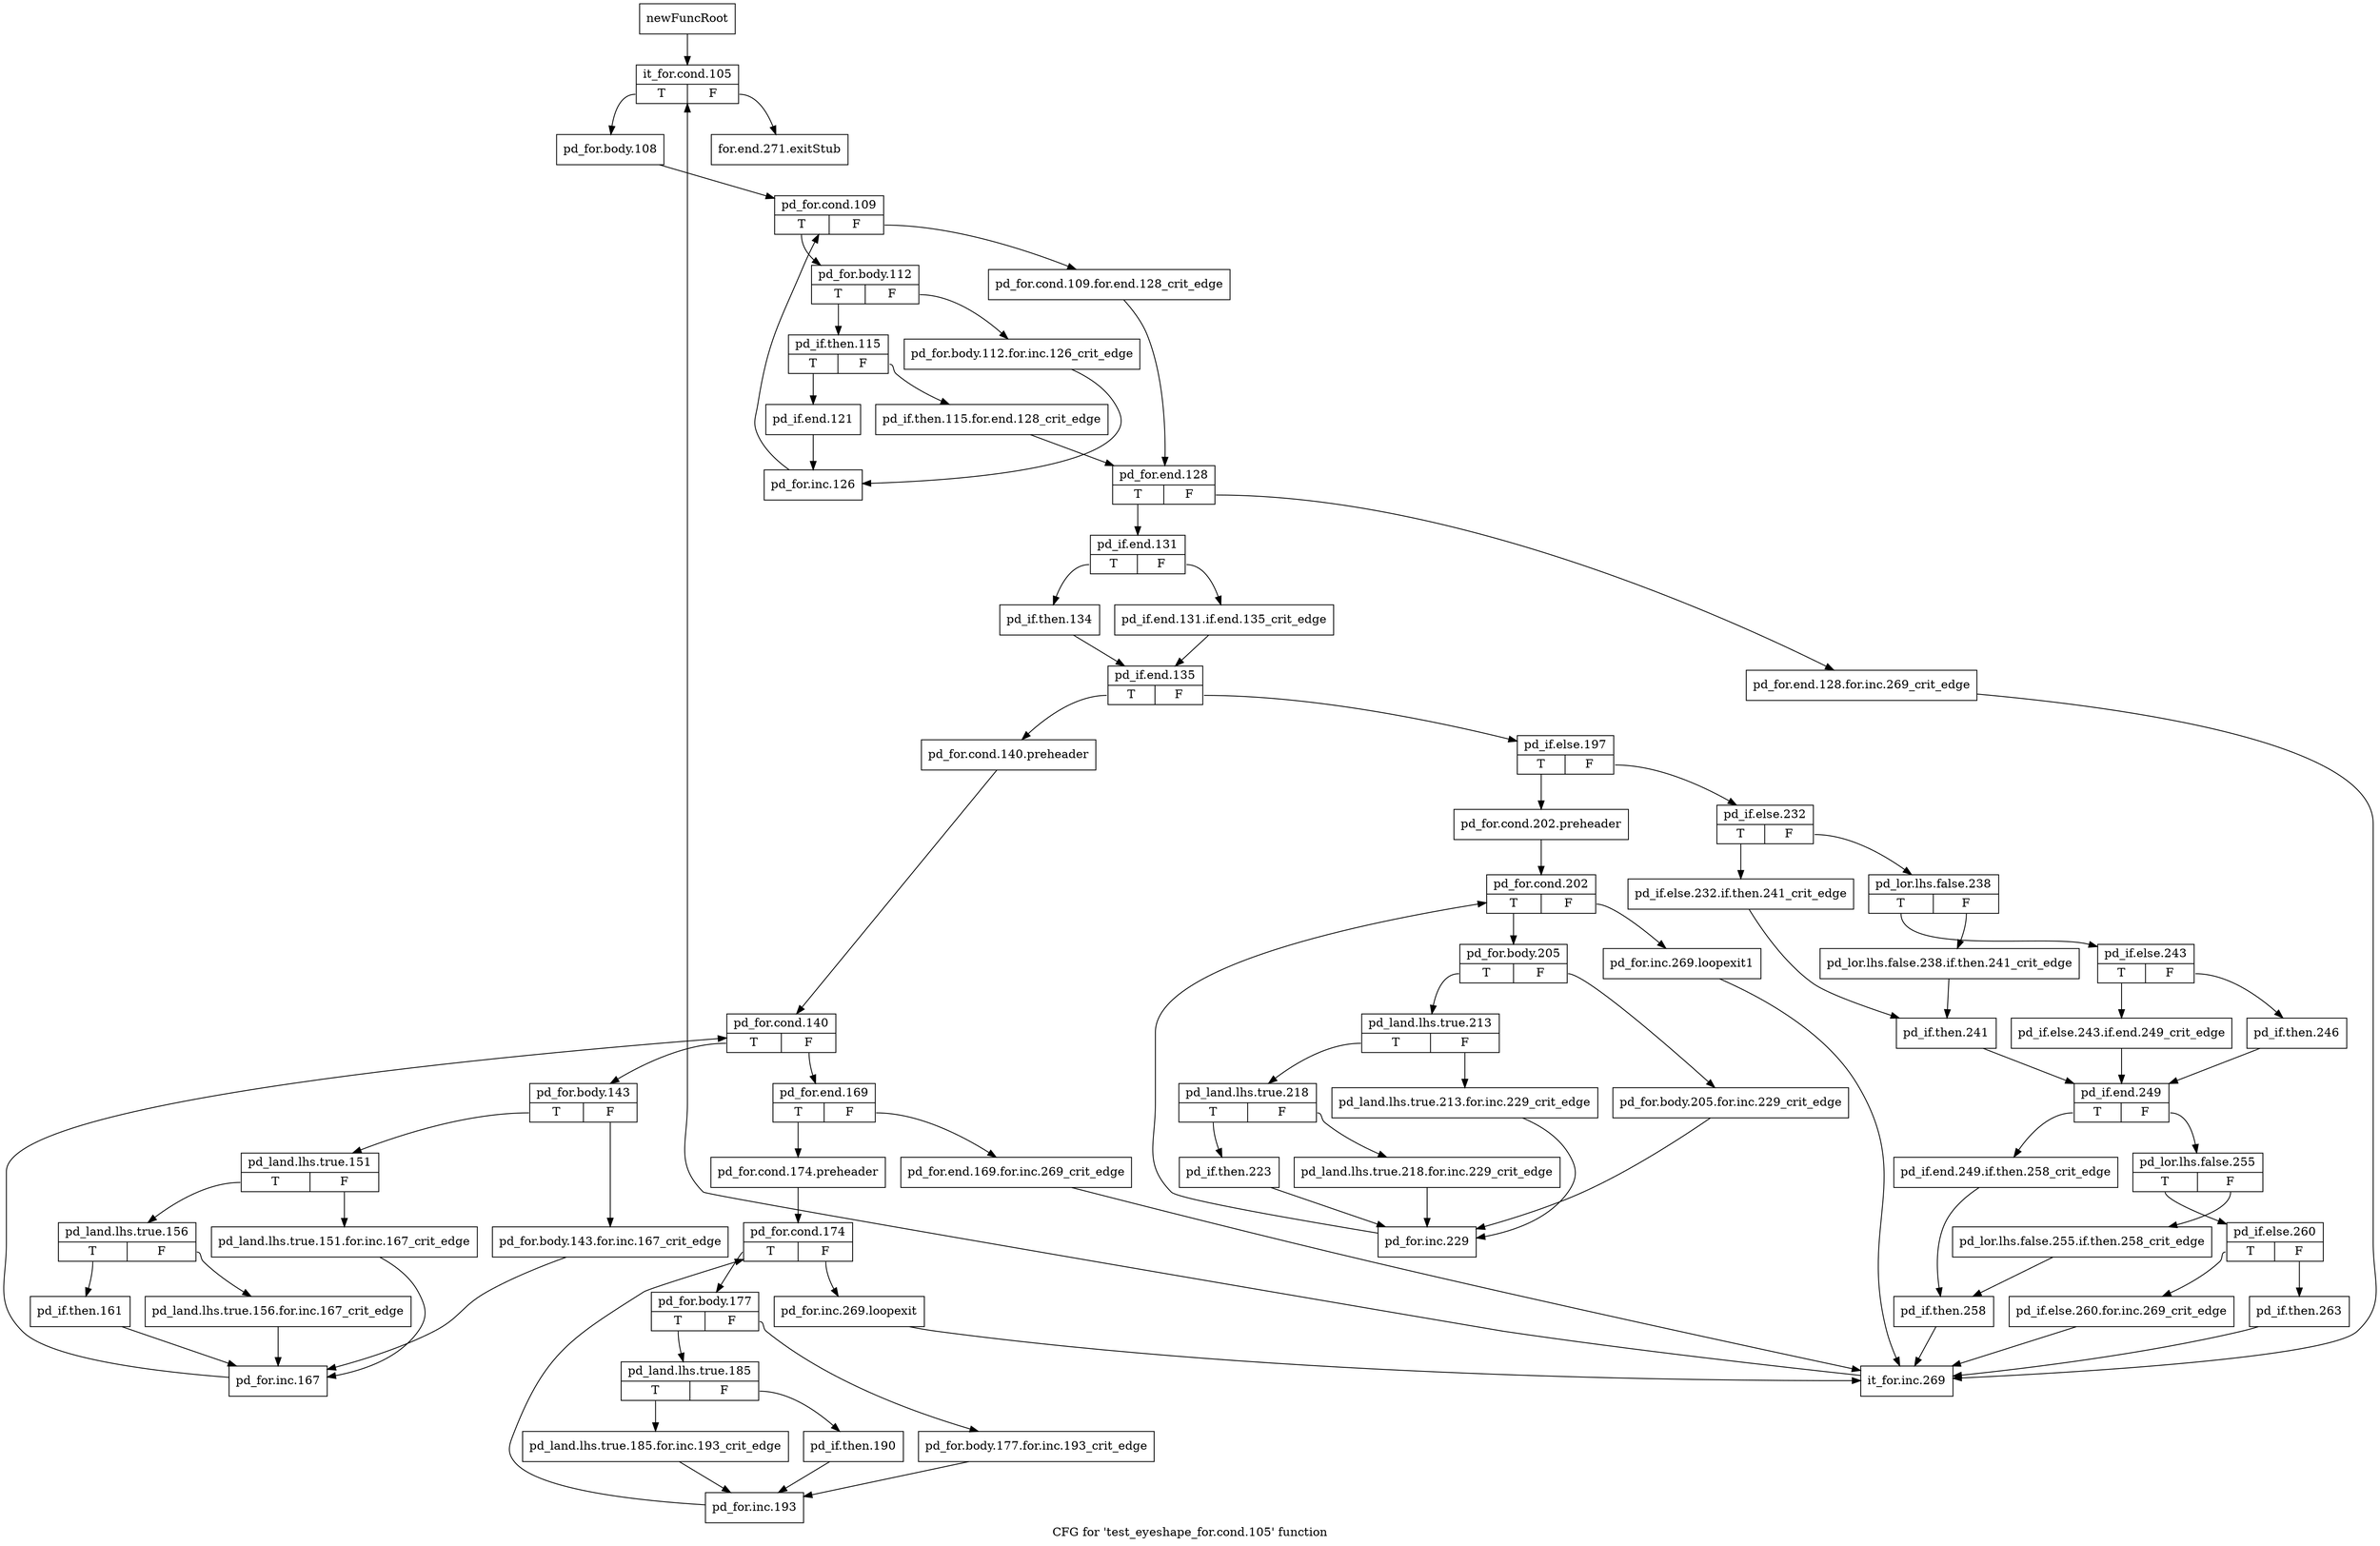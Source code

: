 digraph "CFG for 'test_eyeshape_for.cond.105' function" {
	label="CFG for 'test_eyeshape_for.cond.105' function";

	Node0x40a9430 [shape=record,label="{newFuncRoot}"];
	Node0x40a9430 -> Node0x40de180;
	Node0x40de130 [shape=record,label="{for.end.271.exitStub}"];
	Node0x40de180 [shape=record,label="{it_for.cond.105|{<s0>T|<s1>F}}"];
	Node0x40de180:s0 -> Node0x40de1d0;
	Node0x40de180:s1 -> Node0x40de130;
	Node0x40de1d0 [shape=record,label="{pd_for.body.108}"];
	Node0x40de1d0 -> Node0x40de220;
	Node0x40de220 [shape=record,label="{pd_for.cond.109|{<s0>T|<s1>F}}"];
	Node0x40de220:s0 -> Node0x40de2c0;
	Node0x40de220:s1 -> Node0x40de270;
	Node0x40de270 [shape=record,label="{pd_for.cond.109.for.end.128_crit_edge}"];
	Node0x40de270 -> Node0x40de400;
	Node0x40de2c0 [shape=record,label="{pd_for.body.112|{<s0>T|<s1>F}}"];
	Node0x40de2c0:s0 -> Node0x40de360;
	Node0x40de2c0:s1 -> Node0x40de310;
	Node0x40de310 [shape=record,label="{pd_for.body.112.for.inc.126_crit_edge}"];
	Node0x40de310 -> Node0x40df5d0;
	Node0x40de360 [shape=record,label="{pd_if.then.115|{<s0>T|<s1>F}}"];
	Node0x40de360:s0 -> Node0x40df580;
	Node0x40de360:s1 -> Node0x40de3b0;
	Node0x40de3b0 [shape=record,label="{pd_if.then.115.for.end.128_crit_edge}"];
	Node0x40de3b0 -> Node0x40de400;
	Node0x40de400 [shape=record,label="{pd_for.end.128|{<s0>T|<s1>F}}"];
	Node0x40de400:s0 -> Node0x40de4a0;
	Node0x40de400:s1 -> Node0x40de450;
	Node0x40de450 [shape=record,label="{pd_for.end.128.for.inc.269_crit_edge}"];
	Node0x40de450 -> Node0x40df0d0;
	Node0x40de4a0 [shape=record,label="{pd_if.end.131|{<s0>T|<s1>F}}"];
	Node0x40de4a0:s0 -> Node0x40de540;
	Node0x40de4a0:s1 -> Node0x40de4f0;
	Node0x40de4f0 [shape=record,label="{pd_if.end.131.if.end.135_crit_edge}"];
	Node0x40de4f0 -> Node0x40de590;
	Node0x40de540 [shape=record,label="{pd_if.then.134}"];
	Node0x40de540 -> Node0x40de590;
	Node0x40de590 [shape=record,label="{pd_if.end.135|{<s0>T|<s1>F}}"];
	Node0x40de590:s0 -> Node0x40deea0;
	Node0x40de590:s1 -> Node0x40de5e0;
	Node0x40de5e0 [shape=record,label="{pd_if.else.197|{<s0>T|<s1>F}}"];
	Node0x40de5e0:s0 -> Node0x40deb30;
	Node0x40de5e0:s1 -> Node0x40de630;
	Node0x40de630 [shape=record,label="{pd_if.else.232|{<s0>T|<s1>F}}"];
	Node0x40de630:s0 -> Node0x40de810;
	Node0x40de630:s1 -> Node0x40de680;
	Node0x40de680 [shape=record,label="{pd_lor.lhs.false.238|{<s0>T|<s1>F}}"];
	Node0x40de680:s0 -> Node0x40de720;
	Node0x40de680:s1 -> Node0x40de6d0;
	Node0x40de6d0 [shape=record,label="{pd_lor.lhs.false.238.if.then.241_crit_edge}"];
	Node0x40de6d0 -> Node0x40de860;
	Node0x40de720 [shape=record,label="{pd_if.else.243|{<s0>T|<s1>F}}"];
	Node0x40de720:s0 -> Node0x40de7c0;
	Node0x40de720:s1 -> Node0x40de770;
	Node0x40de770 [shape=record,label="{pd_if.then.246}"];
	Node0x40de770 -> Node0x40de8b0;
	Node0x40de7c0 [shape=record,label="{pd_if.else.243.if.end.249_crit_edge}"];
	Node0x40de7c0 -> Node0x40de8b0;
	Node0x40de810 [shape=record,label="{pd_if.else.232.if.then.241_crit_edge}"];
	Node0x40de810 -> Node0x40de860;
	Node0x40de860 [shape=record,label="{pd_if.then.241}"];
	Node0x40de860 -> Node0x40de8b0;
	Node0x40de8b0 [shape=record,label="{pd_if.end.249|{<s0>T|<s1>F}}"];
	Node0x40de8b0:s0 -> Node0x40dea90;
	Node0x40de8b0:s1 -> Node0x40de900;
	Node0x40de900 [shape=record,label="{pd_lor.lhs.false.255|{<s0>T|<s1>F}}"];
	Node0x40de900:s0 -> Node0x40de9a0;
	Node0x40de900:s1 -> Node0x40de950;
	Node0x40de950 [shape=record,label="{pd_lor.lhs.false.255.if.then.258_crit_edge}"];
	Node0x40de950 -> Node0x40deae0;
	Node0x40de9a0 [shape=record,label="{pd_if.else.260|{<s0>T|<s1>F}}"];
	Node0x40de9a0:s0 -> Node0x40dea40;
	Node0x40de9a0:s1 -> Node0x40de9f0;
	Node0x40de9f0 [shape=record,label="{pd_if.then.263}"];
	Node0x40de9f0 -> Node0x40df0d0;
	Node0x40dea40 [shape=record,label="{pd_if.else.260.for.inc.269_crit_edge}"];
	Node0x40dea40 -> Node0x40df0d0;
	Node0x40dea90 [shape=record,label="{pd_if.end.249.if.then.258_crit_edge}"];
	Node0x40dea90 -> Node0x40deae0;
	Node0x40deae0 [shape=record,label="{pd_if.then.258}"];
	Node0x40deae0 -> Node0x40df0d0;
	Node0x40deb30 [shape=record,label="{pd_for.cond.202.preheader}"];
	Node0x40deb30 -> Node0x40deb80;
	Node0x40deb80 [shape=record,label="{pd_for.cond.202|{<s0>T|<s1>F}}"];
	Node0x40deb80:s0 -> Node0x40dec20;
	Node0x40deb80:s1 -> Node0x40debd0;
	Node0x40debd0 [shape=record,label="{pd_for.inc.269.loopexit1}"];
	Node0x40debd0 -> Node0x40df0d0;
	Node0x40dec20 [shape=record,label="{pd_for.body.205|{<s0>T|<s1>F}}"];
	Node0x40dec20:s0 -> Node0x40decc0;
	Node0x40dec20:s1 -> Node0x40dec70;
	Node0x40dec70 [shape=record,label="{pd_for.body.205.for.inc.229_crit_edge}"];
	Node0x40dec70 -> Node0x40dee50;
	Node0x40decc0 [shape=record,label="{pd_land.lhs.true.213|{<s0>T|<s1>F}}"];
	Node0x40decc0:s0 -> Node0x40ded60;
	Node0x40decc0:s1 -> Node0x40ded10;
	Node0x40ded10 [shape=record,label="{pd_land.lhs.true.213.for.inc.229_crit_edge}"];
	Node0x40ded10 -> Node0x40dee50;
	Node0x40ded60 [shape=record,label="{pd_land.lhs.true.218|{<s0>T|<s1>F}}"];
	Node0x40ded60:s0 -> Node0x40dee00;
	Node0x40ded60:s1 -> Node0x40dedb0;
	Node0x40dedb0 [shape=record,label="{pd_land.lhs.true.218.for.inc.229_crit_edge}"];
	Node0x40dedb0 -> Node0x40dee50;
	Node0x40dee00 [shape=record,label="{pd_if.then.223}"];
	Node0x40dee00 -> Node0x40dee50;
	Node0x40dee50 [shape=record,label="{pd_for.inc.229}"];
	Node0x40dee50 -> Node0x40deb80;
	Node0x40deea0 [shape=record,label="{pd_for.cond.140.preheader}"];
	Node0x40deea0 -> Node0x40deef0;
	Node0x40deef0 [shape=record,label="{pd_for.cond.140|{<s0>T|<s1>F}}"];
	Node0x40deef0:s0 -> Node0x40df300;
	Node0x40deef0:s1 -> Node0x40def40;
	Node0x40def40 [shape=record,label="{pd_for.end.169|{<s0>T|<s1>F}}"];
	Node0x40def40:s0 -> Node0x40defe0;
	Node0x40def40:s1 -> Node0x40def90;
	Node0x40def90 [shape=record,label="{pd_for.end.169.for.inc.269_crit_edge}"];
	Node0x40def90 -> Node0x40df0d0;
	Node0x40defe0 [shape=record,label="{pd_for.cond.174.preheader}"];
	Node0x40defe0 -> Node0x40df030;
	Node0x40df030 [shape=record,label="{pd_for.cond.174|{<s0>T|<s1>F}}"];
	Node0x40df030:s0 -> Node0x40df120;
	Node0x40df030:s1 -> Node0x40df080;
	Node0x40df080 [shape=record,label="{pd_for.inc.269.loopexit}"];
	Node0x40df080 -> Node0x40df0d0;
	Node0x40df0d0 [shape=record,label="{it_for.inc.269}"];
	Node0x40df0d0 -> Node0x40de180;
	Node0x40df120 [shape=record,label="{pd_for.body.177|{<s0>T|<s1>F}}"];
	Node0x40df120:s0 -> Node0x40df1c0;
	Node0x40df120:s1 -> Node0x40df170;
	Node0x40df170 [shape=record,label="{pd_for.body.177.for.inc.193_crit_edge}"];
	Node0x40df170 -> Node0x40df2b0;
	Node0x40df1c0 [shape=record,label="{pd_land.lhs.true.185|{<s0>T|<s1>F}}"];
	Node0x40df1c0:s0 -> Node0x40df260;
	Node0x40df1c0:s1 -> Node0x40df210;
	Node0x40df210 [shape=record,label="{pd_if.then.190}"];
	Node0x40df210 -> Node0x40df2b0;
	Node0x40df260 [shape=record,label="{pd_land.lhs.true.185.for.inc.193_crit_edge}"];
	Node0x40df260 -> Node0x40df2b0;
	Node0x40df2b0 [shape=record,label="{pd_for.inc.193}"];
	Node0x40df2b0 -> Node0x40df030;
	Node0x40df300 [shape=record,label="{pd_for.body.143|{<s0>T|<s1>F}}"];
	Node0x40df300:s0 -> Node0x40df3a0;
	Node0x40df300:s1 -> Node0x40df350;
	Node0x40df350 [shape=record,label="{pd_for.body.143.for.inc.167_crit_edge}"];
	Node0x40df350 -> Node0x40df530;
	Node0x40df3a0 [shape=record,label="{pd_land.lhs.true.151|{<s0>T|<s1>F}}"];
	Node0x40df3a0:s0 -> Node0x40df440;
	Node0x40df3a0:s1 -> Node0x40df3f0;
	Node0x40df3f0 [shape=record,label="{pd_land.lhs.true.151.for.inc.167_crit_edge}"];
	Node0x40df3f0 -> Node0x40df530;
	Node0x40df440 [shape=record,label="{pd_land.lhs.true.156|{<s0>T|<s1>F}}"];
	Node0x40df440:s0 -> Node0x40df4e0;
	Node0x40df440:s1 -> Node0x40df490;
	Node0x40df490 [shape=record,label="{pd_land.lhs.true.156.for.inc.167_crit_edge}"];
	Node0x40df490 -> Node0x40df530;
	Node0x40df4e0 [shape=record,label="{pd_if.then.161}"];
	Node0x40df4e0 -> Node0x40df530;
	Node0x40df530 [shape=record,label="{pd_for.inc.167}"];
	Node0x40df530 -> Node0x40deef0;
	Node0x40df580 [shape=record,label="{pd_if.end.121}"];
	Node0x40df580 -> Node0x40df5d0;
	Node0x40df5d0 [shape=record,label="{pd_for.inc.126}"];
	Node0x40df5d0 -> Node0x40de220;
}
